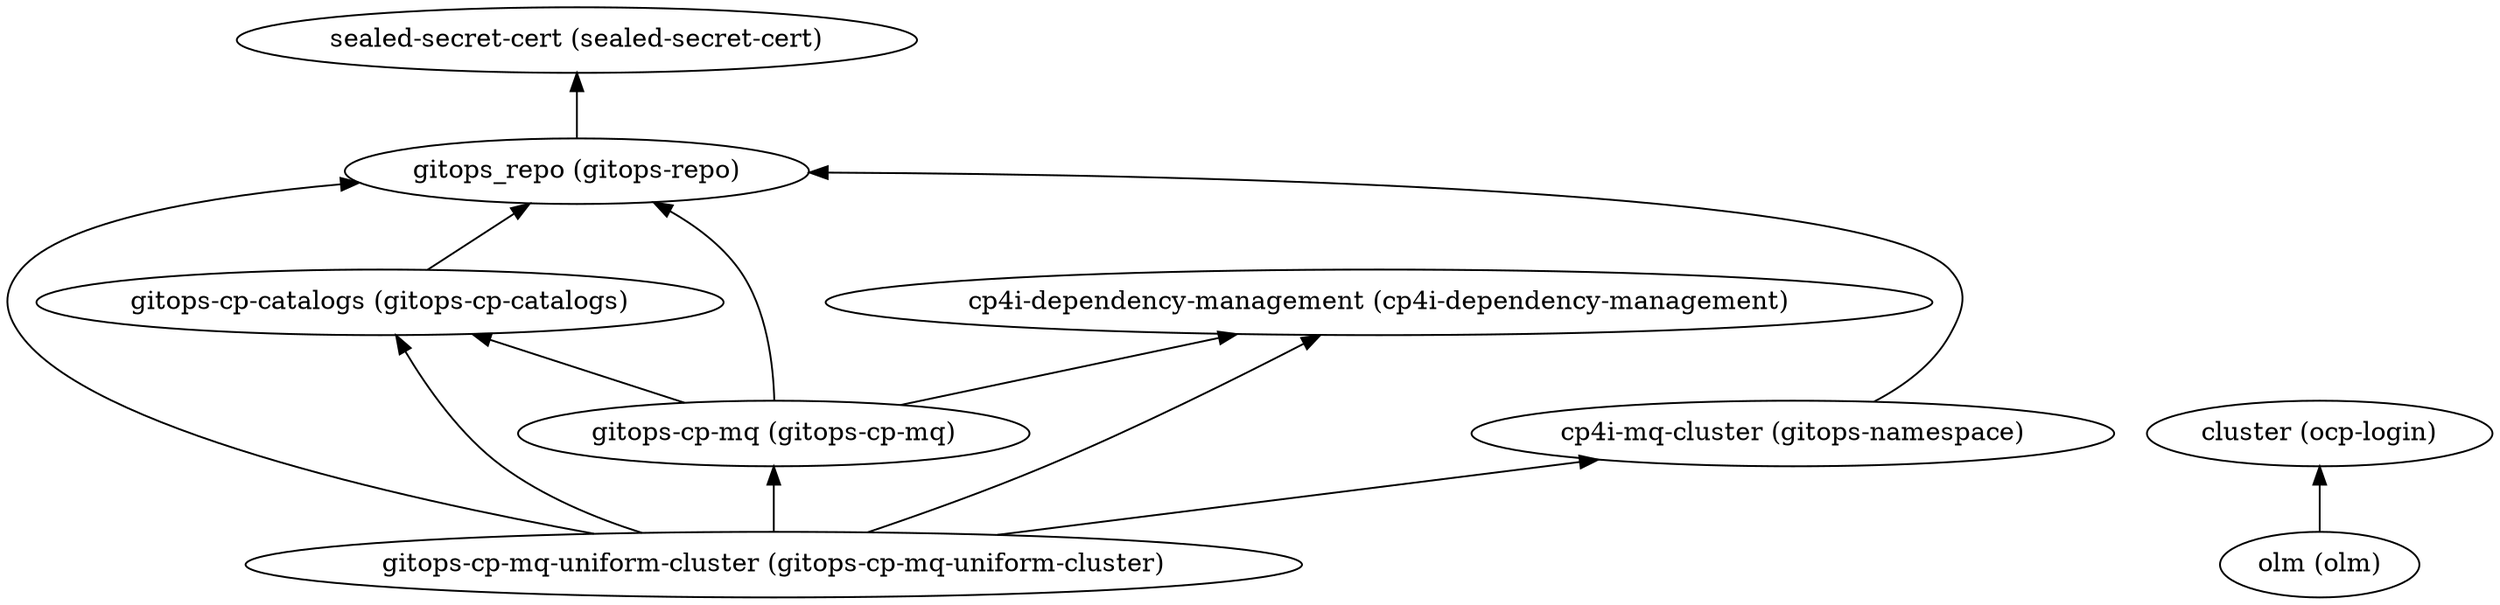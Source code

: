 digraph {
    rankdir="BT"
    "gitops-cp-catalogs (gitops-cp-catalogs)" -> "gitops_repo (gitops-repo)"
"gitops-cp-catalogs (gitops-cp-catalogs)"
"gitops_repo (gitops-repo)" -> "sealed-secret-cert (sealed-secret-cert)"
"gitops_repo (gitops-repo)"
"sealed-secret-cert (sealed-secret-cert)"
"gitops-cp-mq (gitops-cp-mq)" -> "gitops_repo (gitops-repo)"
"gitops-cp-mq (gitops-cp-mq)" -> "gitops-cp-catalogs (gitops-cp-catalogs)"
"gitops-cp-mq (gitops-cp-mq)" -> "cp4i-dependency-management (cp4i-dependency-management)"
"gitops-cp-mq (gitops-cp-mq)"
"cp4i-dependency-management (cp4i-dependency-management)"
"gitops-cp-mq-uniform-cluster (gitops-cp-mq-uniform-cluster)" -> "gitops_repo (gitops-repo)"
"gitops-cp-mq-uniform-cluster (gitops-cp-mq-uniform-cluster)" -> "gitops-cp-catalogs (gitops-cp-catalogs)"
"gitops-cp-mq-uniform-cluster (gitops-cp-mq-uniform-cluster)" -> "cp4i-dependency-management (cp4i-dependency-management)"
"gitops-cp-mq-uniform-cluster (gitops-cp-mq-uniform-cluster)" -> "cp4i-mq-cluster (gitops-namespace)"
"gitops-cp-mq-uniform-cluster (gitops-cp-mq-uniform-cluster)" -> "gitops-cp-mq (gitops-cp-mq)"
"gitops-cp-mq-uniform-cluster (gitops-cp-mq-uniform-cluster)"
"cp4i-mq-cluster (gitops-namespace)" -> "gitops_repo (gitops-repo)"
"cp4i-mq-cluster (gitops-namespace)"
"cluster (ocp-login)"
"olm (olm)" -> "cluster (ocp-login)"
"olm (olm)"
  }